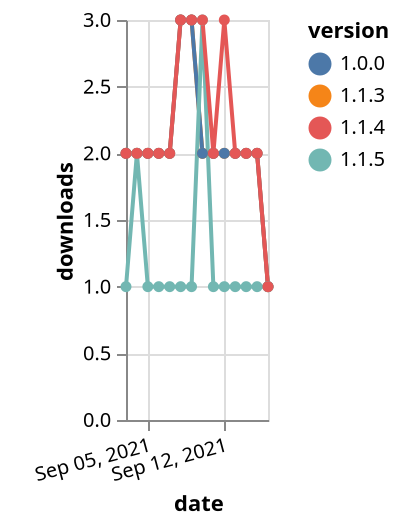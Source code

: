 {"$schema": "https://vega.github.io/schema/vega-lite/v5.json", "description": "A simple bar chart with embedded data.", "data": {"values": [{"date": "2021-09-03", "total": 2261, "delta": 2, "version": "1.1.3"}, {"date": "2021-09-04", "total": 2263, "delta": 2, "version": "1.1.3"}, {"date": "2021-09-05", "total": 2265, "delta": 2, "version": "1.1.3"}, {"date": "2021-09-06", "total": 2267, "delta": 2, "version": "1.1.3"}, {"date": "2021-09-07", "total": 2269, "delta": 2, "version": "1.1.3"}, {"date": "2021-09-08", "total": 2272, "delta": 3, "version": "1.1.3"}, {"date": "2021-09-09", "total": 2275, "delta": 3, "version": "1.1.3"}, {"date": "2021-09-10", "total": 2277, "delta": 2, "version": "1.1.3"}, {"date": "2021-09-11", "total": 2279, "delta": 2, "version": "1.1.3"}, {"date": "2021-09-12", "total": 2281, "delta": 2, "version": "1.1.3"}, {"date": "2021-09-13", "total": 2283, "delta": 2, "version": "1.1.3"}, {"date": "2021-09-14", "total": 2285, "delta": 2, "version": "1.1.3"}, {"date": "2021-09-15", "total": 2287, "delta": 2, "version": "1.1.3"}, {"date": "2021-09-16", "total": 2288, "delta": 1, "version": "1.1.3"}, {"date": "2021-09-03", "total": 2528, "delta": 2, "version": "1.0.0"}, {"date": "2021-09-04", "total": 2530, "delta": 2, "version": "1.0.0"}, {"date": "2021-09-05", "total": 2532, "delta": 2, "version": "1.0.0"}, {"date": "2021-09-06", "total": 2534, "delta": 2, "version": "1.0.0"}, {"date": "2021-09-07", "total": 2536, "delta": 2, "version": "1.0.0"}, {"date": "2021-09-08", "total": 2539, "delta": 3, "version": "1.0.0"}, {"date": "2021-09-09", "total": 2542, "delta": 3, "version": "1.0.0"}, {"date": "2021-09-10", "total": 2544, "delta": 2, "version": "1.0.0"}, {"date": "2021-09-11", "total": 2546, "delta": 2, "version": "1.0.0"}, {"date": "2021-09-12", "total": 2548, "delta": 2, "version": "1.0.0"}, {"date": "2021-09-13", "total": 2550, "delta": 2, "version": "1.0.0"}, {"date": "2021-09-14", "total": 2552, "delta": 2, "version": "1.0.0"}, {"date": "2021-09-15", "total": 2554, "delta": 2, "version": "1.0.0"}, {"date": "2021-09-16", "total": 2555, "delta": 1, "version": "1.0.0"}, {"date": "2021-09-03", "total": 322, "delta": 1, "version": "1.1.5"}, {"date": "2021-09-04", "total": 324, "delta": 2, "version": "1.1.5"}, {"date": "2021-09-05", "total": 325, "delta": 1, "version": "1.1.5"}, {"date": "2021-09-06", "total": 326, "delta": 1, "version": "1.1.5"}, {"date": "2021-09-07", "total": 327, "delta": 1, "version": "1.1.5"}, {"date": "2021-09-08", "total": 328, "delta": 1, "version": "1.1.5"}, {"date": "2021-09-09", "total": 329, "delta": 1, "version": "1.1.5"}, {"date": "2021-09-10", "total": 332, "delta": 3, "version": "1.1.5"}, {"date": "2021-09-11", "total": 333, "delta": 1, "version": "1.1.5"}, {"date": "2021-09-12", "total": 334, "delta": 1, "version": "1.1.5"}, {"date": "2021-09-13", "total": 335, "delta": 1, "version": "1.1.5"}, {"date": "2021-09-14", "total": 336, "delta": 1, "version": "1.1.5"}, {"date": "2021-09-15", "total": 337, "delta": 1, "version": "1.1.5"}, {"date": "2021-09-16", "total": 338, "delta": 1, "version": "1.1.5"}, {"date": "2021-09-03", "total": 2452, "delta": 2, "version": "1.1.4"}, {"date": "2021-09-04", "total": 2454, "delta": 2, "version": "1.1.4"}, {"date": "2021-09-05", "total": 2456, "delta": 2, "version": "1.1.4"}, {"date": "2021-09-06", "total": 2458, "delta": 2, "version": "1.1.4"}, {"date": "2021-09-07", "total": 2460, "delta": 2, "version": "1.1.4"}, {"date": "2021-09-08", "total": 2463, "delta": 3, "version": "1.1.4"}, {"date": "2021-09-09", "total": 2466, "delta": 3, "version": "1.1.4"}, {"date": "2021-09-10", "total": 2469, "delta": 3, "version": "1.1.4"}, {"date": "2021-09-11", "total": 2471, "delta": 2, "version": "1.1.4"}, {"date": "2021-09-12", "total": 2474, "delta": 3, "version": "1.1.4"}, {"date": "2021-09-13", "total": 2476, "delta": 2, "version": "1.1.4"}, {"date": "2021-09-14", "total": 2478, "delta": 2, "version": "1.1.4"}, {"date": "2021-09-15", "total": 2480, "delta": 2, "version": "1.1.4"}, {"date": "2021-09-16", "total": 2481, "delta": 1, "version": "1.1.4"}]}, "width": "container", "mark": {"type": "line", "point": {"filled": true}}, "encoding": {"x": {"field": "date", "type": "temporal", "timeUnit": "yearmonthdate", "title": "date", "axis": {"labelAngle": -15}}, "y": {"field": "delta", "type": "quantitative", "title": "downloads"}, "color": {"field": "version", "type": "nominal"}, "tooltip": {"field": "delta"}}}